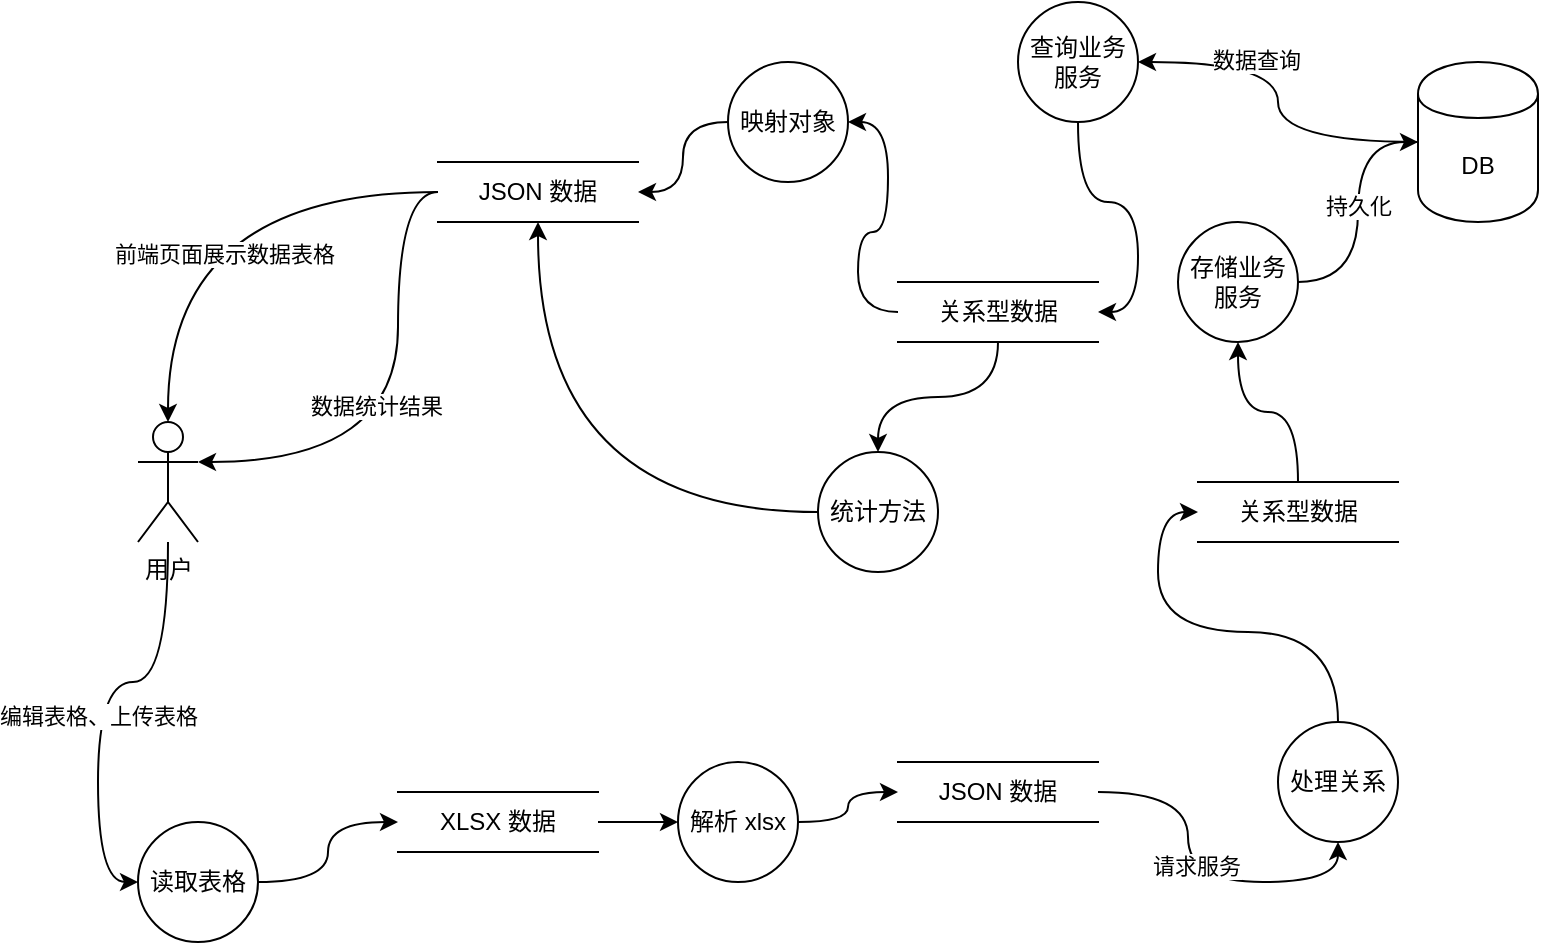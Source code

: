 <mxfile version="24.5.2" type="github">
  <diagram name="Page-1" id="EUbfwgt0WfNZQSSa56V4">
    <mxGraphModel dx="1391" dy="805" grid="1" gridSize="10" guides="1" tooltips="1" connect="1" arrows="1" fold="1" page="1" pageScale="1" pageWidth="850" pageHeight="1100" math="0" shadow="0">
      <root>
        <mxCell id="0" />
        <mxCell id="1" parent="0" />
        <mxCell id="ejLEyTY-VwB0Lg7HUNk5-4" style="edgeStyle=orthogonalEdgeStyle;rounded=0;orthogonalLoop=1;jettySize=auto;html=1;entryX=0;entryY=0.5;entryDx=0;entryDy=0;curved=1;" edge="1" parent="1" source="ejLEyTY-VwB0Lg7HUNk5-1" target="ejLEyTY-VwB0Lg7HUNk5-3">
          <mxGeometry relative="1" as="geometry" />
        </mxCell>
        <mxCell id="ejLEyTY-VwB0Lg7HUNk5-6" value="编辑表格、上传表格" style="edgeLabel;html=1;align=center;verticalAlign=middle;resizable=0;points=[];" vertex="1" connectable="0" parent="ejLEyTY-VwB0Lg7HUNk5-4">
          <mxGeometry x="0.05" y="4" relative="1" as="geometry">
            <mxPoint x="-4" y="4" as="offset" />
          </mxGeometry>
        </mxCell>
        <mxCell id="ejLEyTY-VwB0Lg7HUNk5-1" value="用户" style="shape=umlActor;verticalLabelPosition=bottom;verticalAlign=top;html=1;outlineConnect=0;" vertex="1" parent="1">
          <mxGeometry x="70" y="220" width="30" height="60" as="geometry" />
        </mxCell>
        <mxCell id="ejLEyTY-VwB0Lg7HUNk5-11" style="edgeStyle=orthogonalEdgeStyle;rounded=0;orthogonalLoop=1;jettySize=auto;html=1;entryX=0;entryY=0.5;entryDx=0;entryDy=0;curved=1;" edge="1" parent="1" source="ejLEyTY-VwB0Lg7HUNk5-3" target="ejLEyTY-VwB0Lg7HUNk5-10">
          <mxGeometry relative="1" as="geometry" />
        </mxCell>
        <mxCell id="ejLEyTY-VwB0Lg7HUNk5-3" value="读取表格" style="shape=ellipse;html=1;dashed=0;whiteSpace=wrap;aspect=fixed;perimeter=ellipsePerimeter;" vertex="1" parent="1">
          <mxGeometry x="70" y="420" width="60" height="60" as="geometry" />
        </mxCell>
        <mxCell id="ejLEyTY-VwB0Lg7HUNk5-14" style="edgeStyle=orthogonalEdgeStyle;rounded=0;orthogonalLoop=1;jettySize=auto;html=1;entryX=0;entryY=0.5;entryDx=0;entryDy=0;curved=1;" edge="1" parent="1" source="ejLEyTY-VwB0Lg7HUNk5-8" target="ejLEyTY-VwB0Lg7HUNk5-13">
          <mxGeometry relative="1" as="geometry" />
        </mxCell>
        <mxCell id="ejLEyTY-VwB0Lg7HUNk5-8" value="解析 xlsx" style="shape=ellipse;html=1;dashed=0;whiteSpace=wrap;aspect=fixed;perimeter=ellipsePerimeter;" vertex="1" parent="1">
          <mxGeometry x="340" y="390" width="60" height="60" as="geometry" />
        </mxCell>
        <mxCell id="ejLEyTY-VwB0Lg7HUNk5-12" style="edgeStyle=orthogonalEdgeStyle;rounded=0;orthogonalLoop=1;jettySize=auto;html=1;entryX=0;entryY=0.5;entryDx=0;entryDy=0;curved=1;" edge="1" parent="1" source="ejLEyTY-VwB0Lg7HUNk5-10" target="ejLEyTY-VwB0Lg7HUNk5-8">
          <mxGeometry relative="1" as="geometry" />
        </mxCell>
        <mxCell id="ejLEyTY-VwB0Lg7HUNk5-10" value="XLSX 数据" style="html=1;dashed=0;whiteSpace=wrap;shape=partialRectangle;right=0;left=0;" vertex="1" parent="1">
          <mxGeometry x="200" y="405" width="100" height="30" as="geometry" />
        </mxCell>
        <mxCell id="ejLEyTY-VwB0Lg7HUNk5-27" style="edgeStyle=orthogonalEdgeStyle;rounded=0;orthogonalLoop=1;jettySize=auto;html=1;entryX=0.5;entryY=1;entryDx=0;entryDy=0;curved=1;" edge="1" parent="1" source="ejLEyTY-VwB0Lg7HUNk5-13" target="ejLEyTY-VwB0Lg7HUNk5-26">
          <mxGeometry relative="1" as="geometry" />
        </mxCell>
        <mxCell id="ejLEyTY-VwB0Lg7HUNk5-28" value="请求服务" style="edgeLabel;html=1;align=center;verticalAlign=middle;resizable=0;points=[];" vertex="1" connectable="0" parent="ejLEyTY-VwB0Lg7HUNk5-27">
          <mxGeometry x="-0.117" y="4" relative="1" as="geometry">
            <mxPoint as="offset" />
          </mxGeometry>
        </mxCell>
        <mxCell id="ejLEyTY-VwB0Lg7HUNk5-13" value="JSON 数据" style="html=1;dashed=0;whiteSpace=wrap;shape=partialRectangle;right=0;left=0;" vertex="1" parent="1">
          <mxGeometry x="450" y="390" width="100" height="30" as="geometry" />
        </mxCell>
        <mxCell id="ejLEyTY-VwB0Lg7HUNk5-22" style="edgeStyle=orthogonalEdgeStyle;rounded=0;orthogonalLoop=1;jettySize=auto;html=1;entryX=0;entryY=0.5;entryDx=0;entryDy=0;curved=1;" edge="1" parent="1" source="ejLEyTY-VwB0Lg7HUNk5-17" target="ejLEyTY-VwB0Lg7HUNk5-21">
          <mxGeometry relative="1" as="geometry" />
        </mxCell>
        <mxCell id="ejLEyTY-VwB0Lg7HUNk5-23" value="持久化" style="edgeLabel;html=1;align=center;verticalAlign=middle;resizable=0;points=[];" vertex="1" connectable="0" parent="ejLEyTY-VwB0Lg7HUNk5-22">
          <mxGeometry x="0.057" relative="1" as="geometry">
            <mxPoint as="offset" />
          </mxGeometry>
        </mxCell>
        <mxCell id="ejLEyTY-VwB0Lg7HUNk5-17" value="存储业务服务" style="shape=ellipse;html=1;dashed=0;whiteSpace=wrap;aspect=fixed;perimeter=ellipsePerimeter;" vertex="1" parent="1">
          <mxGeometry x="590" y="120" width="60" height="60" as="geometry" />
        </mxCell>
        <mxCell id="ejLEyTY-VwB0Lg7HUNk5-32" style="edgeStyle=orthogonalEdgeStyle;rounded=0;orthogonalLoop=1;jettySize=auto;html=1;entryX=1;entryY=0.5;entryDx=0;entryDy=0;curved=1;" edge="1" parent="1" source="ejLEyTY-VwB0Lg7HUNk5-21" target="ejLEyTY-VwB0Lg7HUNk5-25">
          <mxGeometry relative="1" as="geometry" />
        </mxCell>
        <mxCell id="ejLEyTY-VwB0Lg7HUNk5-33" value="数据查询" style="edgeLabel;html=1;align=center;verticalAlign=middle;resizable=0;points=[];" vertex="1" connectable="0" parent="ejLEyTY-VwB0Lg7HUNk5-32">
          <mxGeometry x="0.351" y="-1" relative="1" as="geometry">
            <mxPoint as="offset" />
          </mxGeometry>
        </mxCell>
        <mxCell id="ejLEyTY-VwB0Lg7HUNk5-21" value="DB" style="shape=cylinder;whiteSpace=wrap;html=1;boundedLbl=1;backgroundOutline=1;" vertex="1" parent="1">
          <mxGeometry x="710" y="40" width="60" height="80" as="geometry" />
        </mxCell>
        <mxCell id="ejLEyTY-VwB0Lg7HUNk5-35" style="edgeStyle=orthogonalEdgeStyle;rounded=0;orthogonalLoop=1;jettySize=auto;html=1;entryX=1;entryY=0.5;entryDx=0;entryDy=0;curved=1;" edge="1" parent="1" source="ejLEyTY-VwB0Lg7HUNk5-25" target="ejLEyTY-VwB0Lg7HUNk5-34">
          <mxGeometry relative="1" as="geometry" />
        </mxCell>
        <mxCell id="ejLEyTY-VwB0Lg7HUNk5-25" value="查询业务服务" style="shape=ellipse;html=1;dashed=0;whiteSpace=wrap;aspect=fixed;perimeter=ellipsePerimeter;" vertex="1" parent="1">
          <mxGeometry x="510" y="10" width="60" height="60" as="geometry" />
        </mxCell>
        <mxCell id="ejLEyTY-VwB0Lg7HUNk5-29" style="edgeStyle=orthogonalEdgeStyle;rounded=0;orthogonalLoop=1;jettySize=auto;html=1;entryX=0;entryY=0.5;entryDx=0;entryDy=0;curved=1;" edge="1" parent="1" source="ejLEyTY-VwB0Lg7HUNk5-26" target="ejLEyTY-VwB0Lg7HUNk5-30">
          <mxGeometry relative="1" as="geometry">
            <mxPoint x="570" y="260" as="targetPoint" />
          </mxGeometry>
        </mxCell>
        <mxCell id="ejLEyTY-VwB0Lg7HUNk5-26" value="处理关系" style="shape=ellipse;html=1;dashed=0;whiteSpace=wrap;aspect=fixed;perimeter=ellipsePerimeter;" vertex="1" parent="1">
          <mxGeometry x="640" y="370" width="60" height="60" as="geometry" />
        </mxCell>
        <mxCell id="ejLEyTY-VwB0Lg7HUNk5-31" style="edgeStyle=orthogonalEdgeStyle;rounded=0;orthogonalLoop=1;jettySize=auto;html=1;entryX=0.5;entryY=1;entryDx=0;entryDy=0;curved=1;" edge="1" parent="1" source="ejLEyTY-VwB0Lg7HUNk5-30" target="ejLEyTY-VwB0Lg7HUNk5-17">
          <mxGeometry relative="1" as="geometry" />
        </mxCell>
        <mxCell id="ejLEyTY-VwB0Lg7HUNk5-30" value="关系型数据" style="html=1;dashed=0;whiteSpace=wrap;shape=partialRectangle;right=0;left=0;" vertex="1" parent="1">
          <mxGeometry x="600" y="250" width="100" height="30" as="geometry" />
        </mxCell>
        <mxCell id="ejLEyTY-VwB0Lg7HUNk5-37" style="edgeStyle=orthogonalEdgeStyle;rounded=0;orthogonalLoop=1;jettySize=auto;html=1;entryX=1;entryY=0.5;entryDx=0;entryDy=0;curved=1;" edge="1" parent="1" source="ejLEyTY-VwB0Lg7HUNk5-34" target="ejLEyTY-VwB0Lg7HUNk5-36">
          <mxGeometry relative="1" as="geometry" />
        </mxCell>
        <mxCell id="ejLEyTY-VwB0Lg7HUNk5-47" style="edgeStyle=orthogonalEdgeStyle;rounded=0;orthogonalLoop=1;jettySize=auto;html=1;entryX=0.5;entryY=0;entryDx=0;entryDy=0;curved=1;" edge="1" parent="1" source="ejLEyTY-VwB0Lg7HUNk5-34" target="ejLEyTY-VwB0Lg7HUNk5-46">
          <mxGeometry relative="1" as="geometry" />
        </mxCell>
        <mxCell id="ejLEyTY-VwB0Lg7HUNk5-34" value="关系型数据" style="html=1;dashed=0;whiteSpace=wrap;shape=partialRectangle;right=0;left=0;" vertex="1" parent="1">
          <mxGeometry x="450" y="150" width="100" height="30" as="geometry" />
        </mxCell>
        <mxCell id="ejLEyTY-VwB0Lg7HUNk5-39" value="" style="edgeStyle=orthogonalEdgeStyle;rounded=0;orthogonalLoop=1;jettySize=auto;html=1;curved=1;entryX=1;entryY=0.5;entryDx=0;entryDy=0;" edge="1" parent="1" source="ejLEyTY-VwB0Lg7HUNk5-36" target="ejLEyTY-VwB0Lg7HUNk5-41">
          <mxGeometry relative="1" as="geometry">
            <mxPoint x="340.0" y="90.034" as="targetPoint" />
          </mxGeometry>
        </mxCell>
        <mxCell id="ejLEyTY-VwB0Lg7HUNk5-36" value="映射对象" style="shape=ellipse;html=1;dashed=0;whiteSpace=wrap;aspect=fixed;perimeter=ellipsePerimeter;" vertex="1" parent="1">
          <mxGeometry x="365" y="40" width="60" height="60" as="geometry" />
        </mxCell>
        <mxCell id="ejLEyTY-VwB0Lg7HUNk5-41" value="JSON 数据" style="html=1;dashed=0;whiteSpace=wrap;shape=partialRectangle;right=0;left=0;" vertex="1" parent="1">
          <mxGeometry x="220" y="90" width="100" height="30" as="geometry" />
        </mxCell>
        <mxCell id="ejLEyTY-VwB0Lg7HUNk5-42" style="edgeStyle=orthogonalEdgeStyle;rounded=0;orthogonalLoop=1;jettySize=auto;html=1;entryX=0.5;entryY=0;entryDx=0;entryDy=0;entryPerimeter=0;curved=1;" edge="1" parent="1" source="ejLEyTY-VwB0Lg7HUNk5-41" target="ejLEyTY-VwB0Lg7HUNk5-1">
          <mxGeometry relative="1" as="geometry" />
        </mxCell>
        <mxCell id="ejLEyTY-VwB0Lg7HUNk5-43" value="前端页面展示数据表格" style="edgeLabel;html=1;align=center;verticalAlign=middle;resizable=0;points=[];" vertex="1" connectable="0" parent="ejLEyTY-VwB0Lg7HUNk5-42">
          <mxGeometry x="0.323" y="28" relative="1" as="geometry">
            <mxPoint as="offset" />
          </mxGeometry>
        </mxCell>
        <mxCell id="ejLEyTY-VwB0Lg7HUNk5-48" style="edgeStyle=orthogonalEdgeStyle;rounded=0;orthogonalLoop=1;jettySize=auto;html=1;entryX=0.5;entryY=1;entryDx=0;entryDy=0;curved=1;" edge="1" parent="1" source="ejLEyTY-VwB0Lg7HUNk5-46" target="ejLEyTY-VwB0Lg7HUNk5-41">
          <mxGeometry relative="1" as="geometry" />
        </mxCell>
        <mxCell id="ejLEyTY-VwB0Lg7HUNk5-46" value="统计方法" style="shape=ellipse;html=1;dashed=0;whiteSpace=wrap;aspect=fixed;perimeter=ellipsePerimeter;" vertex="1" parent="1">
          <mxGeometry x="410" y="235" width="60" height="60" as="geometry" />
        </mxCell>
        <mxCell id="ejLEyTY-VwB0Lg7HUNk5-49" style="edgeStyle=orthogonalEdgeStyle;rounded=0;orthogonalLoop=1;jettySize=auto;html=1;entryX=1;entryY=0.333;entryDx=0;entryDy=0;entryPerimeter=0;curved=1;" edge="1" parent="1" source="ejLEyTY-VwB0Lg7HUNk5-41" target="ejLEyTY-VwB0Lg7HUNk5-1">
          <mxGeometry relative="1" as="geometry">
            <Array as="points">
              <mxPoint x="200" y="105" />
              <mxPoint x="200" y="240" />
            </Array>
          </mxGeometry>
        </mxCell>
        <mxCell id="ejLEyTY-VwB0Lg7HUNk5-50" value="数据统计结果" style="edgeLabel;html=1;align=center;verticalAlign=middle;resizable=0;points=[];" vertex="1" connectable="0" parent="ejLEyTY-VwB0Lg7HUNk5-49">
          <mxGeometry x="-0.004" y="-11" relative="1" as="geometry">
            <mxPoint as="offset" />
          </mxGeometry>
        </mxCell>
      </root>
    </mxGraphModel>
  </diagram>
</mxfile>
